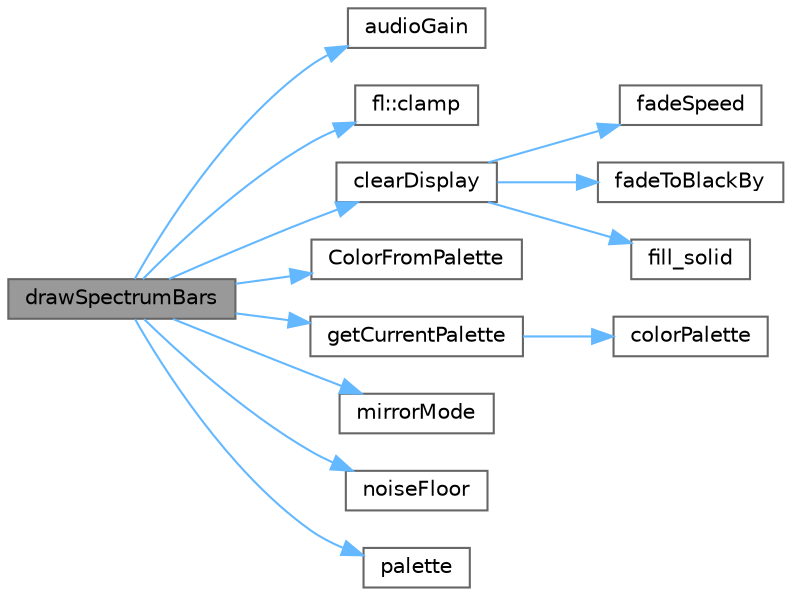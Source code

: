 digraph "drawSpectrumBars"
{
 // INTERACTIVE_SVG=YES
 // LATEX_PDF_SIZE
  bgcolor="transparent";
  edge [fontname=Helvetica,fontsize=10,labelfontname=Helvetica,labelfontsize=10];
  node [fontname=Helvetica,fontsize=10,shape=box,height=0.2,width=0.4];
  rankdir="LR";
  Node1 [id="Node000001",label="drawSpectrumBars",height=0.2,width=0.4,color="gray40", fillcolor="grey60", style="filled", fontcolor="black",tooltip=" "];
  Node1 -> Node2 [id="edge1_Node000001_Node000002",color="steelblue1",style="solid",tooltip=" "];
  Node2 [id="Node000002",label="audioGain",height=0.2,width=0.4,color="grey40", fillcolor="white", style="filled",URL="$da/dc7/advanced_8h_abd84f2f97c080f743cb0de181adcd8c7.html#abd84f2f97c080f743cb0de181adcd8c7",tooltip=" "];
  Node1 -> Node3 [id="edge2_Node000001_Node000003",color="steelblue1",style="solid",tooltip=" "];
  Node3 [id="Node000003",label="fl::clamp",height=0.2,width=0.4,color="grey40", fillcolor="white", style="filled",URL="$d4/d36/namespacefl_a6072e119545650c71b6544cc0ce9e355.html#a6072e119545650c71b6544cc0ce9e355",tooltip=" "];
  Node1 -> Node4 [id="edge3_Node000001_Node000004",color="steelblue1",style="solid",tooltip=" "];
  Node4 [id="Node000004",label="clearDisplay",height=0.2,width=0.4,color="grey40", fillcolor="white", style="filled",URL="$da/dc7/advanced_8h_afaa5f070126ac5184a648b484e7cf276.html#afaa5f070126ac5184a648b484e7cf276",tooltip=" "];
  Node4 -> Node5 [id="edge4_Node000004_Node000005",color="steelblue1",style="solid",tooltip=" "];
  Node5 [id="Node000005",label="fadeSpeed",height=0.2,width=0.4,color="grey40", fillcolor="white", style="filled",URL="$da/dc7/advanced_8h_a40fb0ce80fe239814f5a2d21922802b3.html#a40fb0ce80fe239814f5a2d21922802b3",tooltip=" "];
  Node4 -> Node6 [id="edge5_Node000004_Node000006",color="steelblue1",style="solid",tooltip=" "];
  Node6 [id="Node000006",label="fadeToBlackBy",height=0.2,width=0.4,color="grey40", fillcolor="white", style="filled",URL="$d1/dfb/colorutils_8h_a399e4e094995b8e97420b89a2dd6548b.html#a399e4e094995b8e97420b89a2dd6548b",tooltip=" "];
  Node4 -> Node7 [id="edge6_Node000004_Node000007",color="steelblue1",style="solid",tooltip=" "];
  Node7 [id="Node000007",label="fill_solid",height=0.2,width=0.4,color="grey40", fillcolor="white", style="filled",URL="$d1/dfb/colorutils_8h_afcada3a28df2b4491cbee30297e39ea7.html#afcada3a28df2b4491cbee30297e39ea7",tooltip="Fill a range of LEDs with a solid color."];
  Node1 -> Node8 [id="edge7_Node000001_Node000008",color="steelblue1",style="solid",tooltip=" "];
  Node8 [id="Node000008",label="ColorFromPalette",height=0.2,width=0.4,color="grey40", fillcolor="white", style="filled",URL="$d1/dfb/colorutils_8h_a3d488dd1e2d27e99307310527e51cad3.html#a3d488dd1e2d27e99307310527e51cad3",tooltip=" "];
  Node1 -> Node9 [id="edge8_Node000001_Node000009",color="steelblue1",style="solid",tooltip=" "];
  Node9 [id="Node000009",label="getCurrentPalette",height=0.2,width=0.4,color="grey40", fillcolor="white", style="filled",URL="$da/dc7/advanced_8h_ac17afe8b8a0d48cf8ffdaada59b5a7c4.html#ac17afe8b8a0d48cf8ffdaada59b5a7c4",tooltip=" "];
  Node9 -> Node10 [id="edge9_Node000009_Node000010",color="steelblue1",style="solid",tooltip=" "];
  Node10 [id="Node000010",label="colorPalette",height=0.2,width=0.4,color="grey40", fillcolor="white", style="filled",URL="$da/dc7/advanced_8h_af93246357d0df3ce571494e6b78abb6c.html#af93246357d0df3ce571494e6b78abb6c",tooltip=" "];
  Node1 -> Node11 [id="edge10_Node000001_Node000011",color="steelblue1",style="solid",tooltip=" "];
  Node11 [id="Node000011",label="mirrorMode",height=0.2,width=0.4,color="grey40", fillcolor="white", style="filled",URL="$da/dc7/advanced_8h_a917c39da5a9c4d01b2422be57980deec.html#a917c39da5a9c4d01b2422be57980deec",tooltip=" "];
  Node1 -> Node12 [id="edge11_Node000001_Node000012",color="steelblue1",style="solid",tooltip=" "];
  Node12 [id="Node000012",label="noiseFloor",height=0.2,width=0.4,color="grey40", fillcolor="white", style="filled",URL="$da/dc7/advanced_8h_a76c6a93366629ad36d923d7638bbbb6f.html#a76c6a93366629ad36d923d7638bbbb6f",tooltip=" "];
  Node1 -> Node13 [id="edge12_Node000001_Node000013",color="steelblue1",style="solid",tooltip=" "];
  Node13 [id="Node000013",label="palette",height=0.2,width=0.4,color="grey40", fillcolor="white", style="filled",URL="$d8/dd0/_fire_cylinder_8h_a470cec2dcb21e474c257065bb93bfcd1.html#a470cec2dcb21e474c257065bb93bfcd1",tooltip=" "];
}
